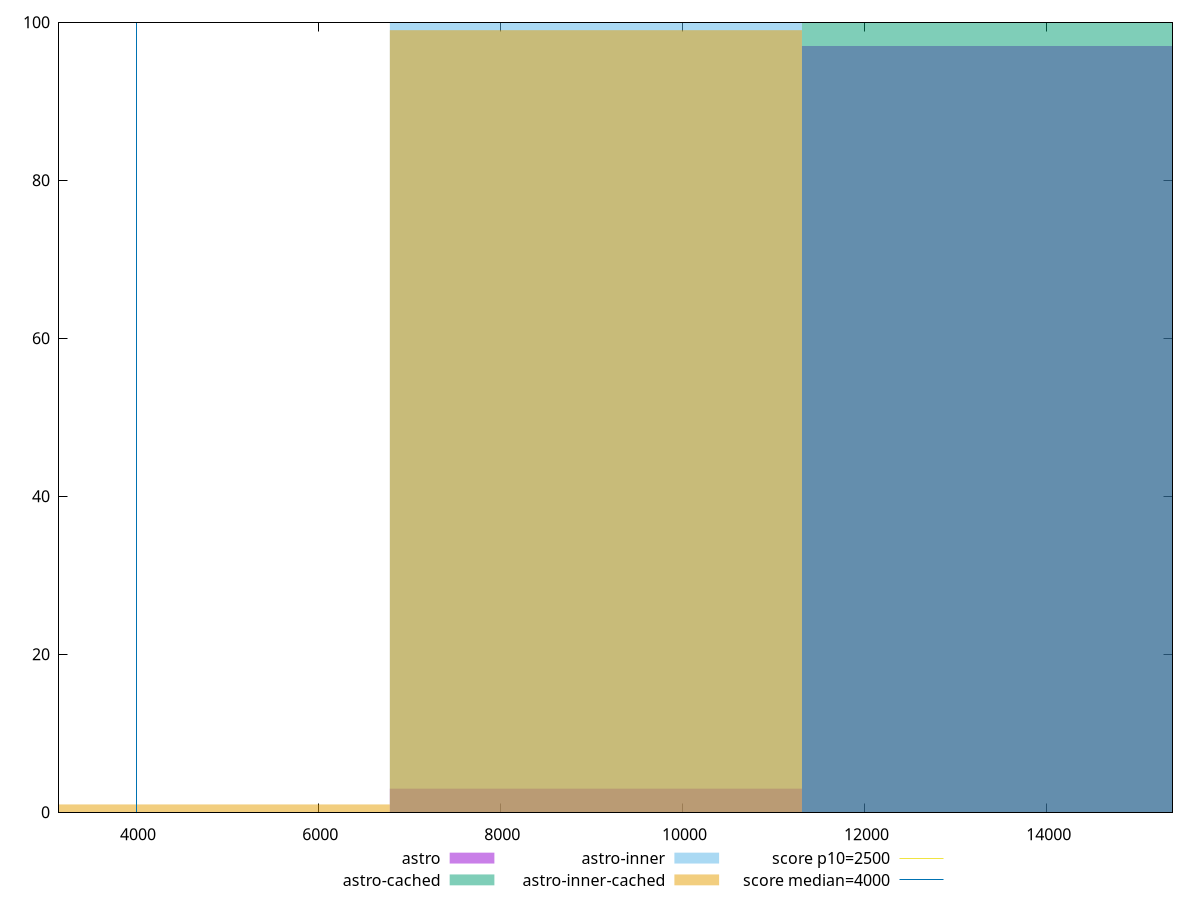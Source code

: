 reset

$astro <<EOF
9049.842911627384 3
13574.764367441076 97
EOF

$astroCached <<EOF
13574.764367441076 100
EOF

$astroInner <<EOF
9049.842911627384 100
EOF

$astroInnerCached <<EOF
4524.921455813692 1
9049.842911627384 99
EOF

set key outside below
set boxwidth 4524.921455813692
set xrange [3154.3100000000004:15381.359]
set yrange [0:100]
set trange [0:100]
set style fill transparent solid 0.5 noborder

set parametric
set terminal svg size 640, 520 enhanced background rgb 'white'
set output "reports/report_00033_2021-03-01T14-23-16.841Z/largest-contentful-paint/comparison/histogram/all_raw.svg"

plot $astro title "astro" with boxes, \
     $astroCached title "astro-cached" with boxes, \
     $astroInner title "astro-inner" with boxes, \
     $astroInnerCached title "astro-inner-cached" with boxes, \
     2500,t title "score p10=2500", \
     4000,t title "score median=4000"

reset
